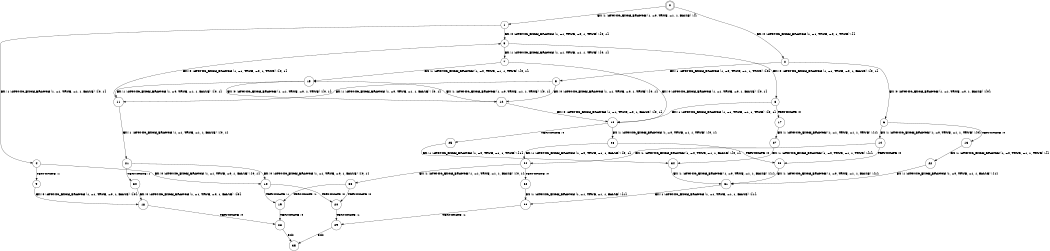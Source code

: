 digraph BCG {
size = "7, 10.5";
center = TRUE;
node [shape = circle];
0 [peripheries = 2];
0 -> 1 [label = "EX !1 !ATOMIC_EXCH_BRANCH (1, +0, TRUE, +1, 1, FALSE) !{}"];
0 -> 2 [label = "EX !0 !ATOMIC_EXCH_BRANCH (1, +1, TRUE, +0, 1, TRUE) !{}"];
1 -> 3 [label = "EX !0 !ATOMIC_EXCH_BRANCH (1, +1, TRUE, +0, 1, TRUE) !{0, 1}"];
1 -> 4 [label = "EX !1 !ATOMIC_EXCH_BRANCH (1, +1, TRUE, +1, 1, FALSE) !{0, 1}"];
2 -> 5 [label = "EX !1 !ATOMIC_EXCH_BRANCH (1, +0, TRUE, +1, 1, TRUE) !{0}"];
2 -> 6 [label = "EX !0 !ATOMIC_EXCH_BRANCH (1, +1, TRUE, +0, 1, FALSE) !{0}"];
3 -> 7 [label = "EX !1 !ATOMIC_EXCH_BRANCH (1, +1, TRUE, +1, 1, TRUE) !{0, 1}"];
3 -> 8 [label = "EX !0 !ATOMIC_EXCH_BRANCH (1, +1, TRUE, +0, 1, FALSE) !{0, 1}"];
4 -> 9 [label = "TERMINATE !1"];
4 -> 10 [label = "EX !0 !ATOMIC_EXCH_BRANCH (1, +1, TRUE, +0, 1, FALSE) !{0, 1}"];
5 -> 11 [label = "EX !1 !ATOMIC_EXCH_BRANCH (1, +0, TRUE, +1, 1, FALSE) !{0, 1}"];
5 -> 12 [label = "EX !0 !ATOMIC_EXCH_BRANCH (1, +1, TRUE, +0, 1, TRUE) !{0, 1}"];
6 -> 13 [label = "TERMINATE !0"];
6 -> 14 [label = "EX !1 !ATOMIC_EXCH_BRANCH (1, +0, TRUE, +1, 1, TRUE) !{0}"];
7 -> 15 [label = "EX !1 !ATOMIC_EXCH_BRANCH (1, +0, TRUE, +1, 1, TRUE) !{0, 1}"];
7 -> 16 [label = "EX !0 !ATOMIC_EXCH_BRANCH (1, +1, TRUE, +0, 1, FALSE) !{0, 1}"];
8 -> 17 [label = "TERMINATE !0"];
8 -> 16 [label = "EX !1 !ATOMIC_EXCH_BRANCH (1, +1, TRUE, +1, 1, TRUE) !{0, 1}"];
9 -> 18 [label = "EX !0 !ATOMIC_EXCH_BRANCH (1, +1, TRUE, +0, 1, FALSE) !{0}"];
10 -> 19 [label = "TERMINATE !1"];
10 -> 20 [label = "TERMINATE !0"];
11 -> 21 [label = "EX !1 !ATOMIC_EXCH_BRANCH (1, +1, TRUE, +1, 1, FALSE) !{0, 1}"];
11 -> 3 [label = "EX !0 !ATOMIC_EXCH_BRANCH (1, +1, TRUE, +0, 1, TRUE) !{0, 1}"];
12 -> 15 [label = "EX !1 !ATOMIC_EXCH_BRANCH (1, +0, TRUE, +1, 1, TRUE) !{0, 1}"];
12 -> 16 [label = "EX !0 !ATOMIC_EXCH_BRANCH (1, +1, TRUE, +0, 1, FALSE) !{0, 1}"];
13 -> 22 [label = "EX !1 !ATOMIC_EXCH_BRANCH (1, +0, TRUE, +1, 1, TRUE) !{}"];
14 -> 23 [label = "TERMINATE !0"];
14 -> 24 [label = "EX !1 !ATOMIC_EXCH_BRANCH (1, +0, TRUE, +1, 1, FALSE) !{0, 1}"];
15 -> 11 [label = "EX !1 !ATOMIC_EXCH_BRANCH (1, +0, TRUE, +1, 1, FALSE) !{0, 1}"];
15 -> 12 [label = "EX !0 !ATOMIC_EXCH_BRANCH (1, +1, TRUE, +0, 1, TRUE) !{0, 1}"];
16 -> 25 [label = "TERMINATE !0"];
16 -> 26 [label = "EX !1 !ATOMIC_EXCH_BRANCH (1, +0, TRUE, +1, 1, TRUE) !{0, 1}"];
17 -> 27 [label = "EX !1 !ATOMIC_EXCH_BRANCH (1, +1, TRUE, +1, 1, TRUE) !{1}"];
18 -> 28 [label = "TERMINATE !0"];
19 -> 28 [label = "TERMINATE !0"];
20 -> 29 [label = "TERMINATE !1"];
21 -> 30 [label = "TERMINATE !1"];
21 -> 10 [label = "EX !0 !ATOMIC_EXCH_BRANCH (1, +1, TRUE, +0, 1, FALSE) !{0, 1}"];
22 -> 31 [label = "EX !1 !ATOMIC_EXCH_BRANCH (1, +0, TRUE, +1, 1, FALSE) !{1}"];
23 -> 31 [label = "EX !1 !ATOMIC_EXCH_BRANCH (1, +0, TRUE, +1, 1, FALSE) !{1}"];
24 -> 32 [label = "TERMINATE !0"];
24 -> 33 [label = "EX !1 !ATOMIC_EXCH_BRANCH (1, +1, TRUE, +1, 1, FALSE) !{0, 1}"];
25 -> 34 [label = "EX !1 !ATOMIC_EXCH_BRANCH (1, +0, TRUE, +1, 1, TRUE) !{1}"];
26 -> 23 [label = "TERMINATE !0"];
26 -> 24 [label = "EX !1 !ATOMIC_EXCH_BRANCH (1, +0, TRUE, +1, 1, FALSE) !{0, 1}"];
27 -> 34 [label = "EX !1 !ATOMIC_EXCH_BRANCH (1, +0, TRUE, +1, 1, TRUE) !{1}"];
28 -> 35 [label = "exit"];
29 -> 35 [label = "exit"];
30 -> 18 [label = "EX !0 !ATOMIC_EXCH_BRANCH (1, +1, TRUE, +0, 1, FALSE) !{0}"];
31 -> 36 [label = "EX !1 !ATOMIC_EXCH_BRANCH (1, +1, TRUE, +1, 1, FALSE) !{1}"];
32 -> 36 [label = "EX !1 !ATOMIC_EXCH_BRANCH (1, +1, TRUE, +1, 1, FALSE) !{1}"];
33 -> 19 [label = "TERMINATE !1"];
33 -> 20 [label = "TERMINATE !0"];
34 -> 31 [label = "EX !1 !ATOMIC_EXCH_BRANCH (1, +0, TRUE, +1, 1, FALSE) !{1}"];
36 -> 29 [label = "TERMINATE !1"];
}
